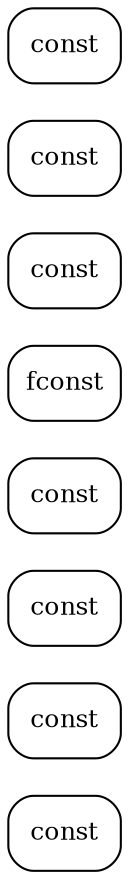 digraph G {
  rankdir=LR;
  node [shape=box, style=rounded, fontsize=12];
  n0 [label="const"];
  n1 [label="const"];
  n2 [label="const"];
  n3 [label="const"];
  n4 [label="fconst"];
  n5 [label="const"];
  n6 [label="const"];
  n7 [label="const"];
}
